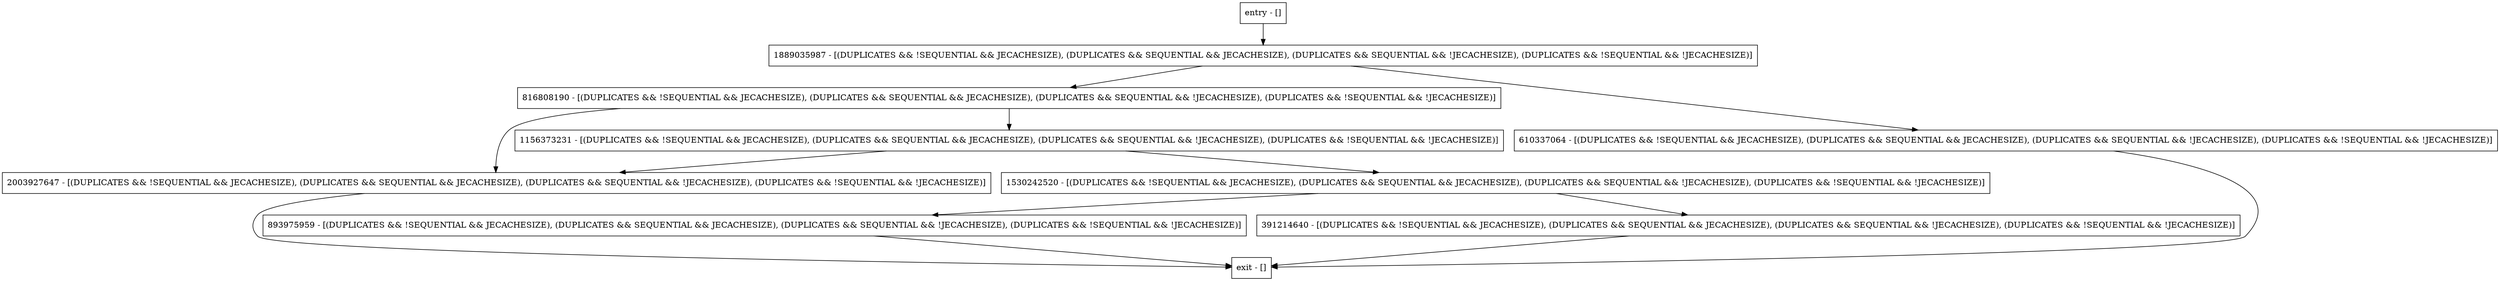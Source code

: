 digraph compareKeys {
node [shape=record];
entry [label="entry - []"];
exit [label="exit - []"];
1889035987 [label="1889035987 - [(DUPLICATES && !SEQUENTIAL && JECACHESIZE), (DUPLICATES && SEQUENTIAL && JECACHESIZE), (DUPLICATES && SEQUENTIAL && !JECACHESIZE), (DUPLICATES && !SEQUENTIAL && !JECACHESIZE)]"];
1530242520 [label="1530242520 - [(DUPLICATES && !SEQUENTIAL && JECACHESIZE), (DUPLICATES && SEQUENTIAL && JECACHESIZE), (DUPLICATES && SEQUENTIAL && !JECACHESIZE), (DUPLICATES && !SEQUENTIAL && !JECACHESIZE)]"];
816808190 [label="816808190 - [(DUPLICATES && !SEQUENTIAL && JECACHESIZE), (DUPLICATES && SEQUENTIAL && JECACHESIZE), (DUPLICATES && SEQUENTIAL && !JECACHESIZE), (DUPLICATES && !SEQUENTIAL && !JECACHESIZE)]"];
893975959 [label="893975959 - [(DUPLICATES && !SEQUENTIAL && JECACHESIZE), (DUPLICATES && SEQUENTIAL && JECACHESIZE), (DUPLICATES && SEQUENTIAL && !JECACHESIZE), (DUPLICATES && !SEQUENTIAL && !JECACHESIZE)]"];
391214640 [label="391214640 - [(DUPLICATES && !SEQUENTIAL && JECACHESIZE), (DUPLICATES && SEQUENTIAL && JECACHESIZE), (DUPLICATES && SEQUENTIAL && !JECACHESIZE), (DUPLICATES && !SEQUENTIAL && !JECACHESIZE)]"];
2003927647 [label="2003927647 - [(DUPLICATES && !SEQUENTIAL && JECACHESIZE), (DUPLICATES && SEQUENTIAL && JECACHESIZE), (DUPLICATES && SEQUENTIAL && !JECACHESIZE), (DUPLICATES && !SEQUENTIAL && !JECACHESIZE)]"];
1156373231 [label="1156373231 - [(DUPLICATES && !SEQUENTIAL && JECACHESIZE), (DUPLICATES && SEQUENTIAL && JECACHESIZE), (DUPLICATES && SEQUENTIAL && !JECACHESIZE), (DUPLICATES && !SEQUENTIAL && !JECACHESIZE)]"];
610337064 [label="610337064 - [(DUPLICATES && !SEQUENTIAL && JECACHESIZE), (DUPLICATES && SEQUENTIAL && JECACHESIZE), (DUPLICATES && SEQUENTIAL && !JECACHESIZE), (DUPLICATES && !SEQUENTIAL && !JECACHESIZE)]"];
entry;
exit;
entry -> 1889035987;
1889035987 -> 816808190;
1889035987 -> 610337064;
1530242520 -> 893975959;
1530242520 -> 391214640;
816808190 -> 2003927647;
816808190 -> 1156373231;
893975959 -> exit;
391214640 -> exit;
2003927647 -> exit;
1156373231 -> 1530242520;
1156373231 -> 2003927647;
610337064 -> exit;
}

